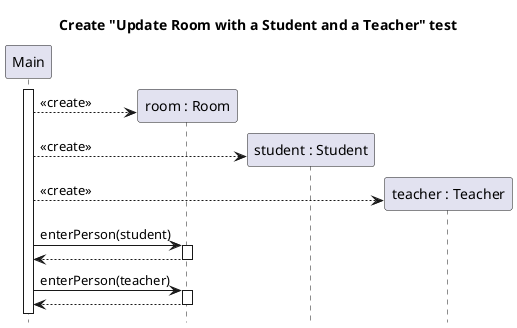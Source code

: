 @startuml room-update-student-teacher-create
title Create "Update Room with a Student and a Teacher" test
hide footbox
participant "Main" as main
participant "room : Room" as room
participant "student : Student" as stu1
participant "teacher : Teacher" as stu2

main++
create room
main --> room : <<create>>
create stu1
main --> stu1 : <<create>>
create stu2
main --> stu2 : <<create>>
main -> room ++: enterPerson(student)
return
main -> room ++: enterPerson(teacher)
return

@enduml
